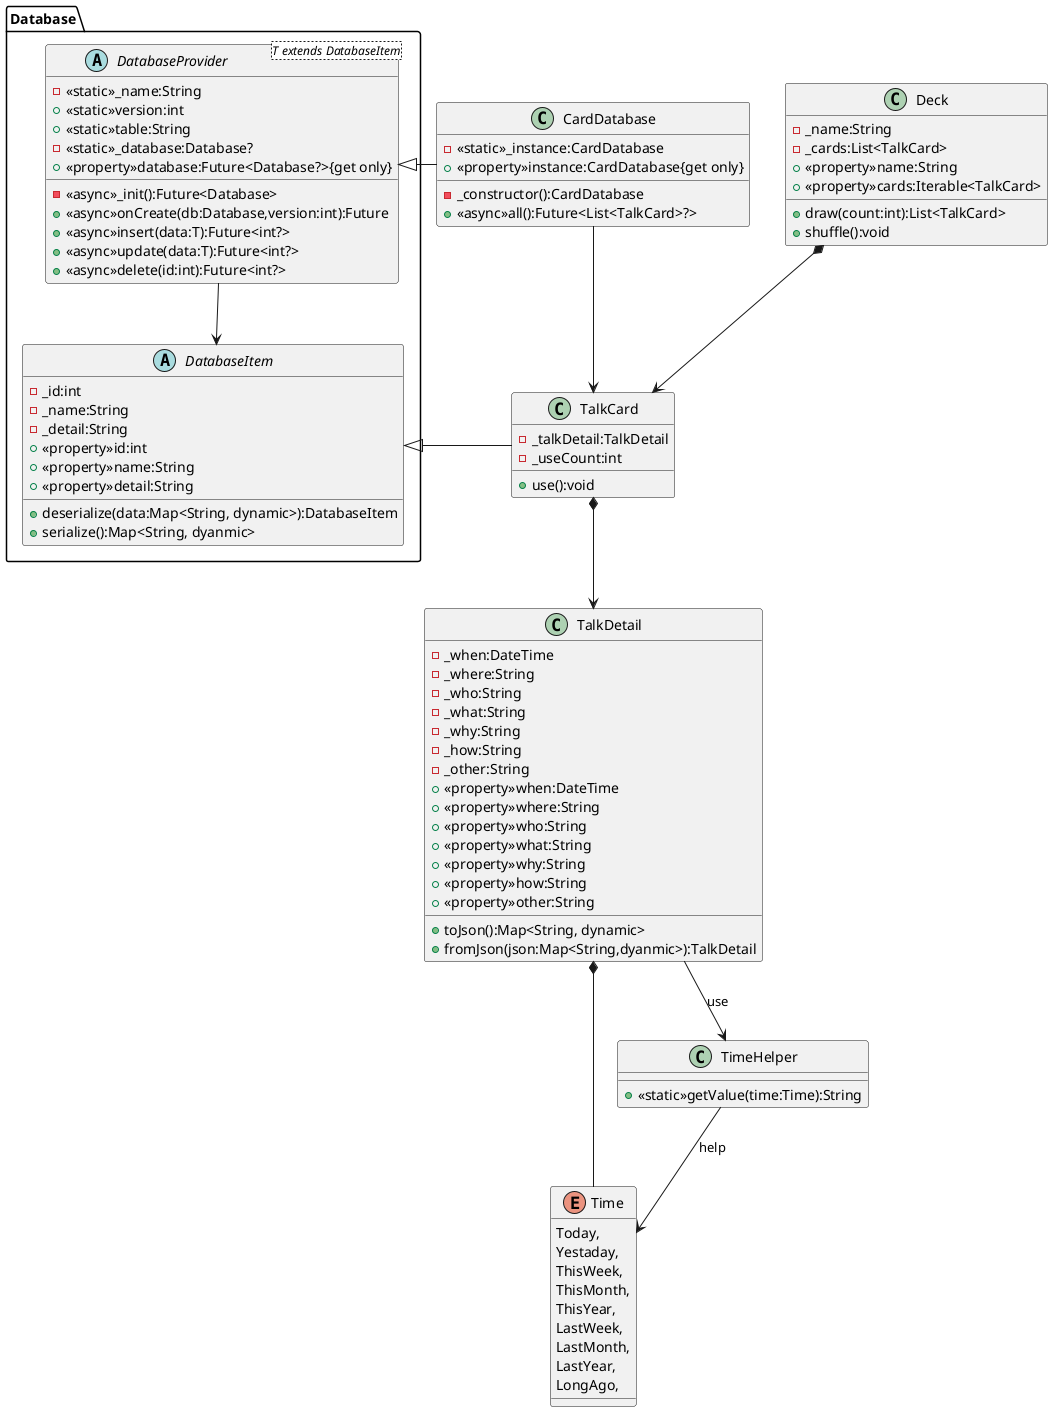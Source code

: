 @startuml Conversation deck cards
package Database
{
    abstract DatabaseItem
    {
        -_id:int
        -_name:String
        -_detail:String
        +<<property>>id:int
        +<<property>>name:String
        +<<property>>detail:String
        +deserialize(data:Map<String, dynamic>):DatabaseItem
        +serialize():Map<String, dyanmic>
    }
    abstract DatabaseProvider<T extends DatabaseItem>
    {
        -<<static>>_name:String
        +<<static>>version:int
        +<<static>>table:String
        -<<static>>_database:Database?
        +<<property>>database:Future<Database?>{get only}
        -<<async>>_init():Future<Database>
        +<<async>>onCreate(db:Database,version:int):Future
        +<<async>>insert(data:T):Future<int?>
        +<<async>>update(data:T):Future<int?>
        +<<async>>delete(id:int):Future<int?>
    }
}
class CardDatabase
{
    -<<static>>_instance:CardDatabase
    +<<property>>instance:CardDatabase{get only}
    -_constructor():CardDatabase
    +<<async>>all():Future<List<TalkCard>?>
}
class Deck
{
    -_name:String
    -_cards:List<TalkCard>
    +<<property>>name:String
    +<<property>>cards:Iterable<TalkCard>
    +draw(count:int):List<TalkCard>
    +shuffle():void
}
class TalkCard
{
    -_talkDetail:TalkDetail
    -_useCount:int
    +use():void
}
class TalkDetail
{
    -_when:DateTime
    -_where:String
    -_who:String
    -_what:String
    -_why:String
    -_how:String
    -_other:String
    +<<property>>when:DateTime
    +<<property>>where:String
    +<<property>>who:String
    +<<property>>what:String
    +<<property>>why:String
    +<<property>>how:String
    +<<property>>other:String
    +toJson():Map<String, dynamic>
    +fromJson(json:Map<String,dyanmic>):TalkDetail
}
enum Time
{
    Today,
    Yestaday,
    ThisWeek,
    ThisMonth,
    ThisYear,
    LastWeek,
    LastMonth,
    LastYear,
    LongAgo,
}
class TimeHelper
{
    +<<static>>getValue(time:Time):String
}

DatabaseProvider --> DatabaseItem
CardDatabase --> TalkCard

CardDatabase -left-|> DatabaseProvider
TalkCard -left-|> DatabaseItem
TimeHelper --> Time :help
TalkDetail --> TimeHelper : use

TalkDetail *-- Time

TalkCard *--> TalkDetail
Deck *--> TalkCard

@enduml